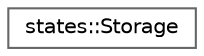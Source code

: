 digraph "Graphical Class Hierarchy"
{
 // LATEX_PDF_SIZE
  bgcolor="transparent";
  edge [fontname=Helvetica,fontsize=10,labelfontname=Helvetica,labelfontsize=10];
  node [fontname=Helvetica,fontsize=10,shape=box,height=0.2,width=0.4];
  rankdir="LR";
  Node0 [id="Node000000",label="states::Storage",height=0.2,width=0.4,color="grey40", fillcolor="white", style="filled",URL="$classstates_1_1_storage.html",tooltip="Class storing states data."];
}
